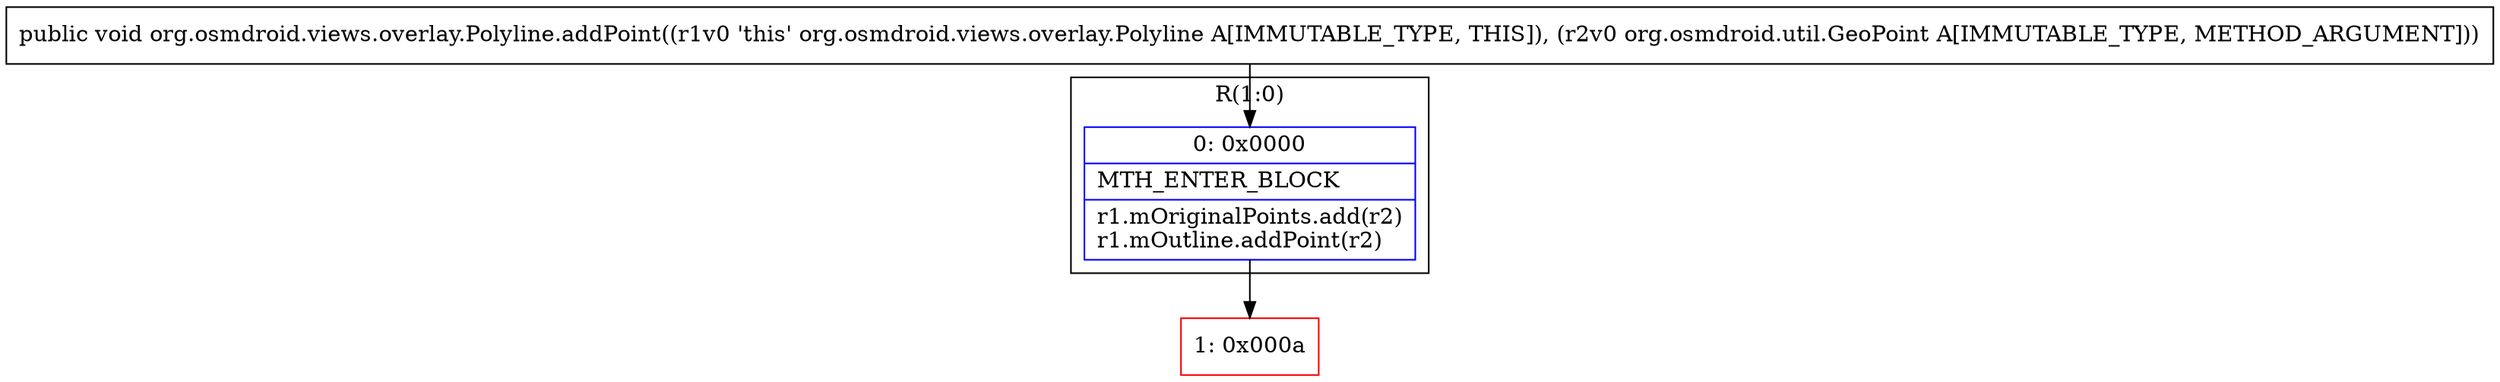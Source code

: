 digraph "CFG fororg.osmdroid.views.overlay.Polyline.addPoint(Lorg\/osmdroid\/util\/GeoPoint;)V" {
subgraph cluster_Region_725398874 {
label = "R(1:0)";
node [shape=record,color=blue];
Node_0 [shape=record,label="{0\:\ 0x0000|MTH_ENTER_BLOCK\l|r1.mOriginalPoints.add(r2)\lr1.mOutline.addPoint(r2)\l}"];
}
Node_1 [shape=record,color=red,label="{1\:\ 0x000a}"];
MethodNode[shape=record,label="{public void org.osmdroid.views.overlay.Polyline.addPoint((r1v0 'this' org.osmdroid.views.overlay.Polyline A[IMMUTABLE_TYPE, THIS]), (r2v0 org.osmdroid.util.GeoPoint A[IMMUTABLE_TYPE, METHOD_ARGUMENT])) }"];
MethodNode -> Node_0;
Node_0 -> Node_1;
}

